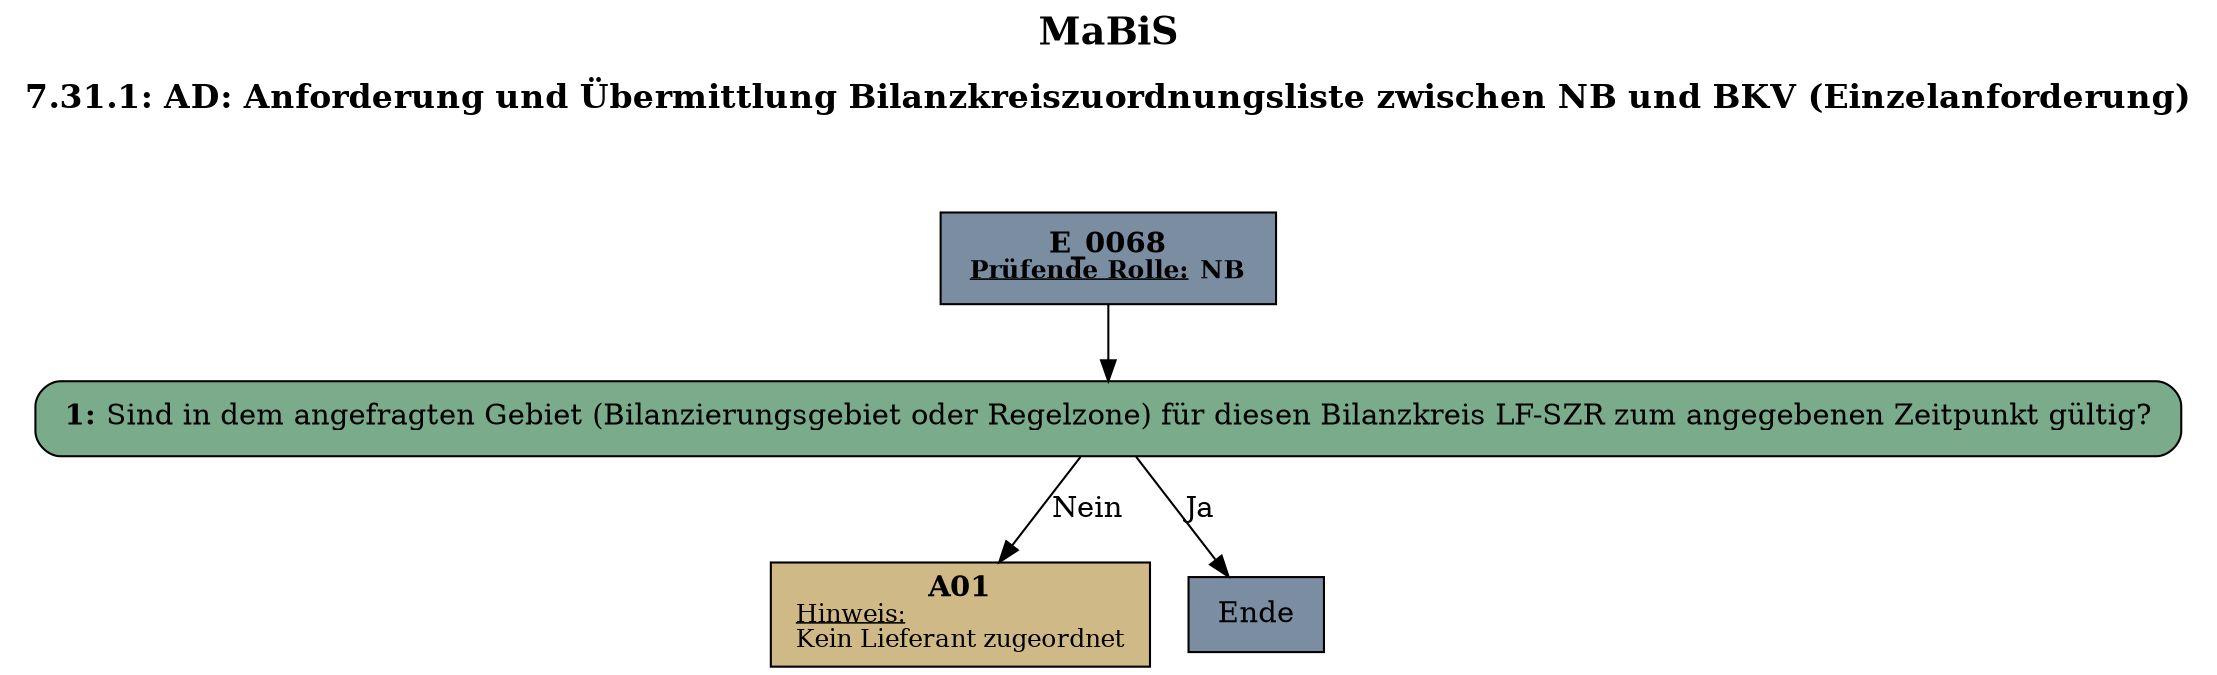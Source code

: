 digraph D {
    labelloc="t";
    label=<<B><FONT POINT-SIZE="18">MaBiS</FONT></B><BR/><BR/><B><FONT POINT-SIZE="16">7.31.1: AD: Anforderung und Übermittlung Bilanzkreiszuordnungsliste zwischen NB und BKV (Einzelanforderung)</FONT></B><BR/><BR/><BR/><BR/>>;
    "Start" [margin="0.2,0.12", shape=box, style=filled, fillcolor="#7a8da1", label=<<B>E_0068</B><BR align="center"/><FONT point-size="12"><B><U>Prüfende Rolle:</U> NB</B></FONT><BR align="center"/>>];
    "1" [margin="0.2,0.12", shape=box, style="filled,rounded", fillcolor="#7aab8a", label=<<B>1: </B>Sind in dem angefragten Gebiet (Bilanzierungsgebiet oder Regelzone) für diesen Bilanzkreis LF-SZR zum angegebenen Zeitpunkt gültig?<BR align="left"/>>];
    "A01" [margin="0.17,0.08", shape=box, style=filled, fillcolor="#cfb986", label=<<B>A01</B><BR align="center"/><FONT point-size="12"><U>Hinweis:</U><BR align="left"/>Kein Lieferant zugeordnet<BR align="left"/></FONT>>];
    "Ende" [margin="0.2,0.12", shape=box, style=filled, fillcolor="#7a8da1", label="Ende"];

    "Start" -> "1";
    "1" -> "A01" [label="Nein"];
    "1" -> "Ende" [label="Ja"];

    bgcolor="transparent";
}